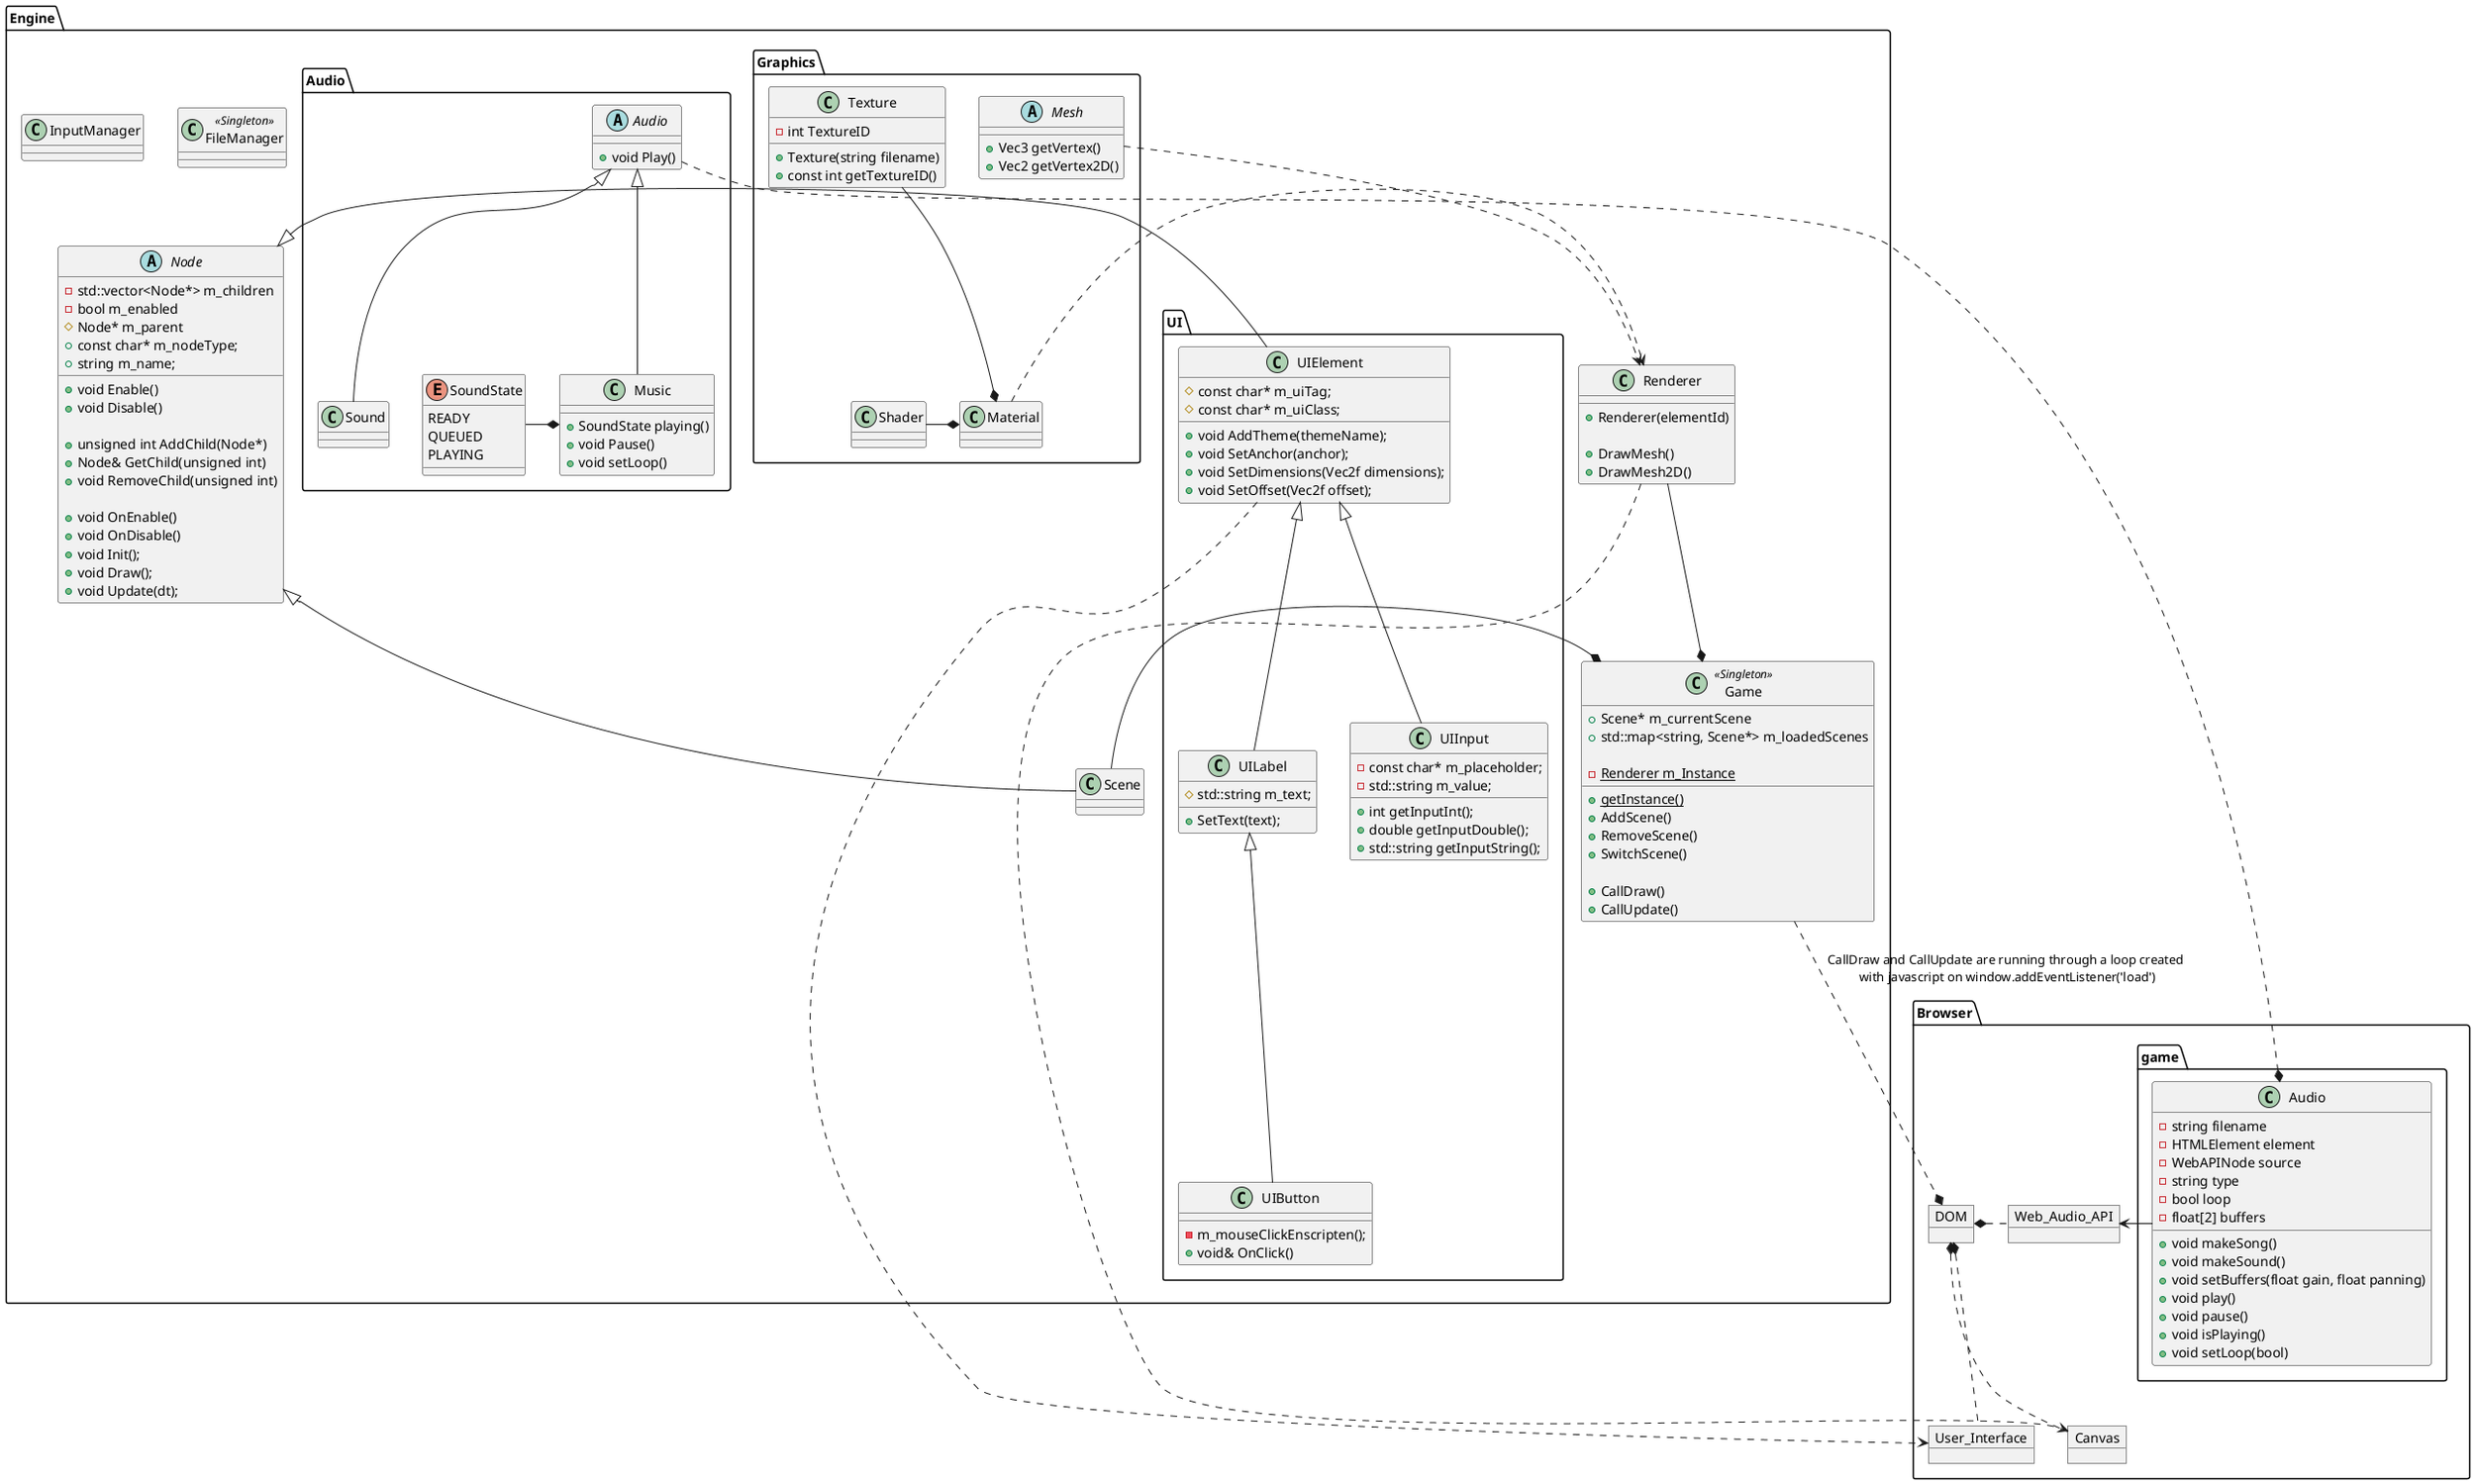 @startuml EngineArchitecture

namespace Engine {
  class Renderer {
    + {method} Renderer(elementId)
    
    + {method} DrawMesh()
    + {method} DrawMesh2D()
  }

  class FileManager <<Singleton>> {
    
  }

  class Game <<Singleton>> {
    + Scene* m_currentScene
    + std::map<string, Scene*> m_loadedScenes

    - {static} Renderer m_Instance
    + {static} {method} getInstance()

    
    + {method} AddScene()
    + {method} RemoveScene()
    + {method} SwitchScene()

    + {method} CallDraw()
    + {method} CallUpdate()
  }
  
  abstract Node {
    - std::vector<Node*> m_children
    - bool m_enabled
    # Node* m_parent
    + const char* m_nodeType;
    + string m_name;

    + {method} void Enable()
    + {method} void Disable()

    + {method} unsigned int AddChild(Node*)
    + {method} Node& GetChild(unsigned int)
    + {method} void RemoveChild(unsigned int)

    + {method} void OnEnable()
    + {method} void OnDisable()
    + {method} void Init();
    + {method} void Draw();
    + {method} void Update(dt);
  }

  class Scene extends Node

  class InputManager {

  }

  Scene -* Game
  Renderer --* Game

  namespace UI {
    class UIElement {
      # const char* m_uiTag;
      # const char* m_uiClass;

      + {method} void AddTheme(themeName);
      + {method} void SetAnchor(anchor);
      + {method} void SetDimensions(Vec2f dimensions);
      + {method} void SetOffset(Vec2f offset);
    }

    class UILabel extends UIElement {
      # std::string m_text;

      + {method} SetText(text);
    }

    class UIButton extends UILabel {
      - {method} m_mouseClickEnscripten();
      + void& OnClick()
    }

    class UIInput extends UIElement {
      - const char* m_placeholder;
      - std::string m_value;

      + {method} int getInputInt();
      + {method} double getInputDouble();
      + {method} std::string getInputString();
    }
  }

  UI.UIElement -|> Node

  namespace Graphics {
    abstract Mesh {
      + {method} Vec3 getVertex()
      + {method} Vec2 getVertex2D()
    }

    class Texture {
      - int TextureID
      + {method} Texture(string filename)
      + {method} const int getTextureID()
    }

    class Shader {

    }

    class Material {

    }

    Texture --* Material    
    Shader -* Material
  }

  namespace Audio {
    enum SoundState {
      READY
      QUEUED
      PLAYING
    }

    abstract Audio {
      + void Play()
    }

    class Sound extends Audio {
      
    }

    class Music extends Audio {
      + SoundState playing()
      + void Pause()
      + void setLoop()
    }

    SoundState -* Music
  }

  Graphics.Material .> Renderer 
  Graphics.Mesh .> Renderer 
}

namespace Browser {
  Object Canvas
  Object User_Interface
  Object DOM
  Object Web_Audio_API

  class game.Audio {
    - string filename
    - HTMLElement element
    - WebAPINode source
    - string type
    - bool loop
    - float[2] buffers

    + {method} void makeSong()
    + {method} void makeSound()
    + {method} void setBuffers(float gain, float panning)
    + {method} void play()
    + {method} void pause()
    + {method} void isPlaying()
    + {method} void setLoop(bool)
  }

  DOM *.. User_Interface
  DOM *.. Canvas
  DOM *. Web_Audio_API

  game.Audio -> Web_Audio_API
}

Engine.Renderer .> Browser.Canvas
Engine.Game ..* Browser.DOM : "CallDraw and CallUpdate are running through a loop created \nwith javascript on window.addEventListener('load')"
Engine.UI.UIElement ..> Browser.User_Interface
Engine.Audio.Audio ..* Browser.game.Audio

@enduml